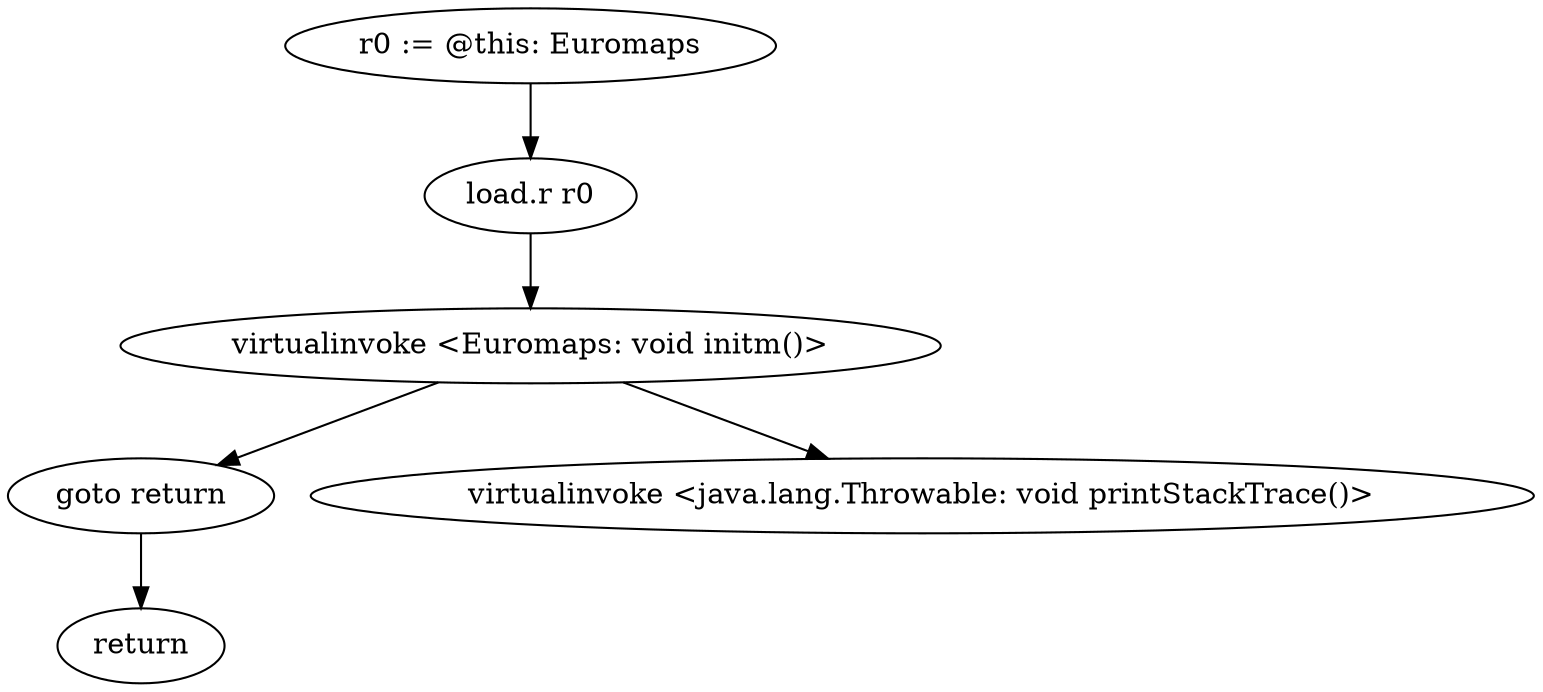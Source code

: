 digraph "" {
    "r0 := @this: Euromaps"
    "load.r r0"
    "r0 := @this: Euromaps"->"load.r r0";
    "virtualinvoke <Euromaps: void initm()>"
    "load.r r0"->"virtualinvoke <Euromaps: void initm()>";
    "goto return"
    "virtualinvoke <Euromaps: void initm()>"->"goto return";
    "return"
    "goto return"->"return";
    "virtualinvoke <java.lang.Throwable: void printStackTrace()>"
    "virtualinvoke <Euromaps: void initm()>"->"virtualinvoke <java.lang.Throwable: void printStackTrace()>";
}
